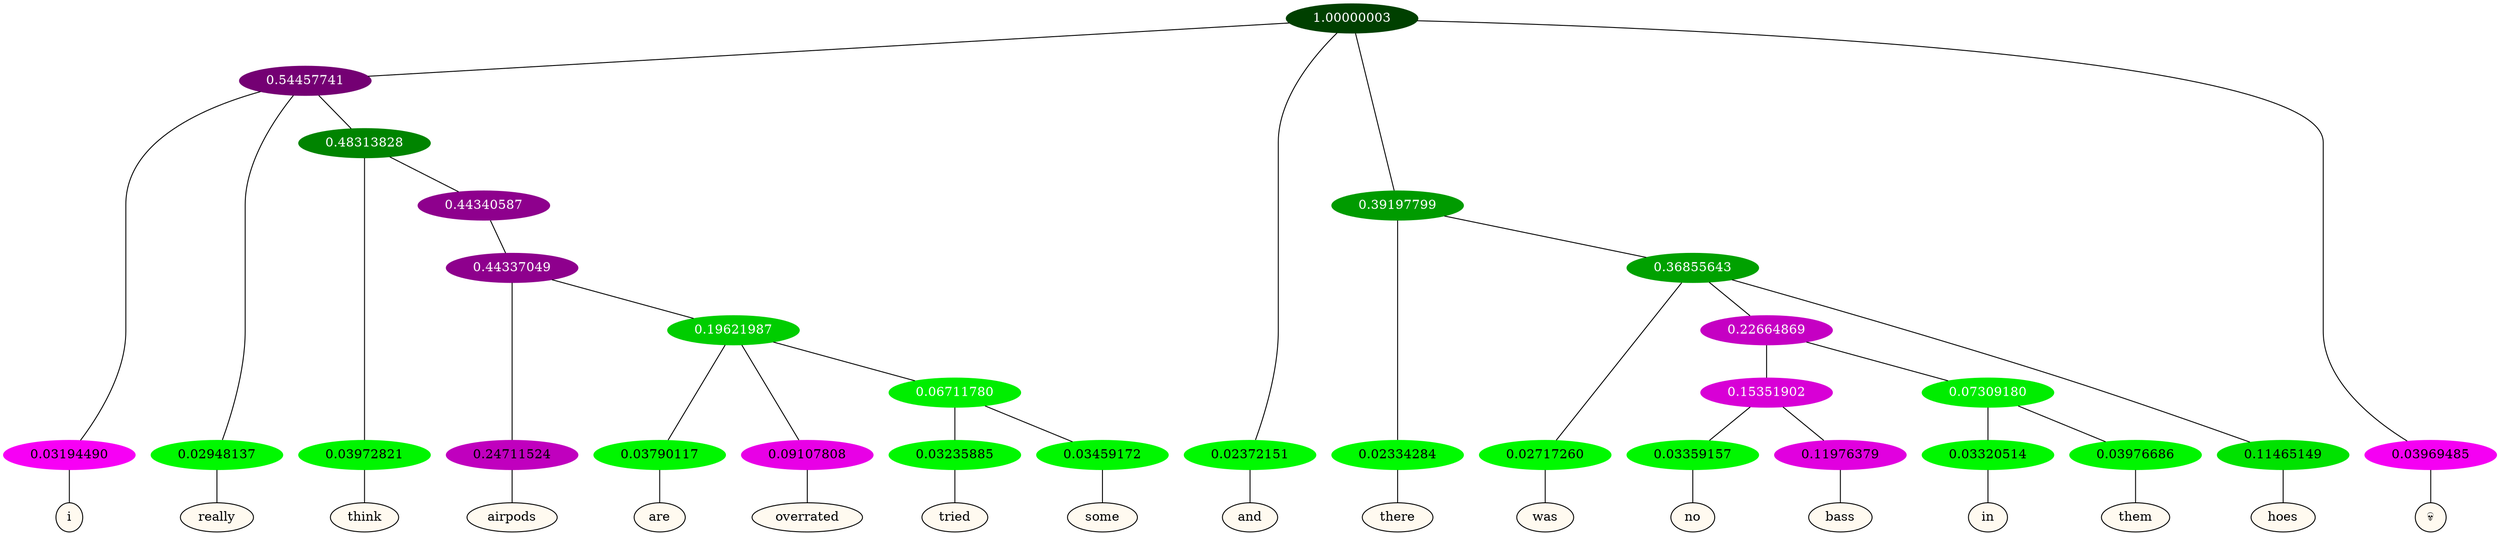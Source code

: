 graph {
	node [format=png height=0.15 nodesep=0.001 ordering=out overlap=prism overlap_scaling=0.01 ranksep=0.001 ratio=0.2 style=filled width=0.15]
	{
		rank=same
		a_w_5 [label=i color=black fillcolor=floralwhite style="filled,solid"]
		a_w_6 [label=really color=black fillcolor=floralwhite style="filled,solid"]
		a_w_10 [label=think color=black fillcolor=floralwhite style="filled,solid"]
		a_w_18 [label=airpods color=black fillcolor=floralwhite style="filled,solid"]
		a_w_24 [label=are color=black fillcolor=floralwhite style="filled,solid"]
		a_w_25 [label=overrated color=black fillcolor=floralwhite style="filled,solid"]
		a_w_27 [label=tried color=black fillcolor=floralwhite style="filled,solid"]
		a_w_28 [label=some color=black fillcolor=floralwhite style="filled,solid"]
		a_w_2 [label=and color=black fillcolor=floralwhite style="filled,solid"]
		a_w_8 [label=there color=black fillcolor=floralwhite style="filled,solid"]
		a_w_12 [label=was color=black fillcolor=floralwhite style="filled,solid"]
		a_w_20 [label=no color=black fillcolor=floralwhite style="filled,solid"]
		a_w_21 [label=bass color=black fillcolor=floralwhite style="filled,solid"]
		a_w_22 [label=in color=black fillcolor=floralwhite style="filled,solid"]
		a_w_23 [label=them color=black fillcolor=floralwhite style="filled,solid"]
		a_w_14 [label=hoes color=black fillcolor=floralwhite style="filled,solid"]
		a_w_4 [label="💀" color=black fillcolor=floralwhite style="filled,solid"]
	}
	a_n_5 -- a_w_5
	a_n_6 -- a_w_6
	a_n_10 -- a_w_10
	a_n_18 -- a_w_18
	a_n_24 -- a_w_24
	a_n_25 -- a_w_25
	a_n_27 -- a_w_27
	a_n_28 -- a_w_28
	a_n_2 -- a_w_2
	a_n_8 -- a_w_8
	a_n_12 -- a_w_12
	a_n_20 -- a_w_20
	a_n_21 -- a_w_21
	a_n_22 -- a_w_22
	a_n_23 -- a_w_23
	a_n_14 -- a_w_14
	a_n_4 -- a_w_4
	{
		rank=same
		a_n_5 [label=0.03194490 color="0.835 1.000 0.968" fontcolor=black]
		a_n_6 [label=0.02948137 color="0.334 1.000 0.971" fontcolor=black]
		a_n_10 [label=0.03972821 color="0.334 1.000 0.960" fontcolor=black]
		a_n_18 [label=0.24711524 color="0.835 1.000 0.753" fontcolor=black]
		a_n_24 [label=0.03790117 color="0.334 1.000 0.962" fontcolor=black]
		a_n_25 [label=0.09107808 color="0.835 1.000 0.909" fontcolor=black]
		a_n_27 [label=0.03235885 color="0.334 1.000 0.968" fontcolor=black]
		a_n_28 [label=0.03459172 color="0.334 1.000 0.965" fontcolor=black]
		a_n_2 [label=0.02372151 color="0.334 1.000 0.976" fontcolor=black]
		a_n_8 [label=0.02334284 color="0.334 1.000 0.977" fontcolor=black]
		a_n_12 [label=0.02717260 color="0.334 1.000 0.973" fontcolor=black]
		a_n_20 [label=0.03359157 color="0.334 1.000 0.966" fontcolor=black]
		a_n_21 [label=0.11976379 color="0.835 1.000 0.880" fontcolor=black]
		a_n_22 [label=0.03320514 color="0.334 1.000 0.967" fontcolor=black]
		a_n_23 [label=0.03976686 color="0.334 1.000 0.960" fontcolor=black]
		a_n_14 [label=0.11465149 color="0.334 1.000 0.885" fontcolor=black]
		a_n_4 [label=0.03969485 color="0.835 1.000 0.960" fontcolor=black]
	}
	a_n_0 [label=1.00000003 color="0.334 1.000 0.250" fontcolor=grey99]
	a_n_1 [label=0.54457741 color="0.835 1.000 0.455" fontcolor=grey99]
	a_n_0 -- a_n_1
	a_n_0 -- a_n_2
	a_n_3 [label=0.39197799 color="0.334 1.000 0.608" fontcolor=grey99]
	a_n_0 -- a_n_3
	a_n_0 -- a_n_4
	a_n_1 -- a_n_5
	a_n_1 -- a_n_6
	a_n_7 [label=0.48313828 color="0.334 1.000 0.517" fontcolor=grey99]
	a_n_1 -- a_n_7
	a_n_3 -- a_n_8
	a_n_9 [label=0.36855643 color="0.334 1.000 0.631" fontcolor=grey99]
	a_n_3 -- a_n_9
	a_n_7 -- a_n_10
	a_n_11 [label=0.44340587 color="0.835 1.000 0.557" fontcolor=grey99]
	a_n_7 -- a_n_11
	a_n_9 -- a_n_12
	a_n_13 [label=0.22664869 color="0.835 1.000 0.773" fontcolor=grey99]
	a_n_9 -- a_n_13
	a_n_9 -- a_n_14
	a_n_15 [label=0.44337049 color="0.835 1.000 0.557" fontcolor=grey99]
	a_n_11 -- a_n_15
	a_n_16 [label=0.15351902 color="0.835 1.000 0.846" fontcolor=grey99]
	a_n_13 -- a_n_16
	a_n_17 [label=0.07309180 color="0.334 1.000 0.927" fontcolor=grey99]
	a_n_13 -- a_n_17
	a_n_15 -- a_n_18
	a_n_19 [label=0.19621987 color="0.334 1.000 0.804" fontcolor=grey99]
	a_n_15 -- a_n_19
	a_n_16 -- a_n_20
	a_n_16 -- a_n_21
	a_n_17 -- a_n_22
	a_n_17 -- a_n_23
	a_n_19 -- a_n_24
	a_n_19 -- a_n_25
	a_n_26 [label=0.06711780 color="0.334 1.000 0.933" fontcolor=grey99]
	a_n_19 -- a_n_26
	a_n_26 -- a_n_27
	a_n_26 -- a_n_28
}
